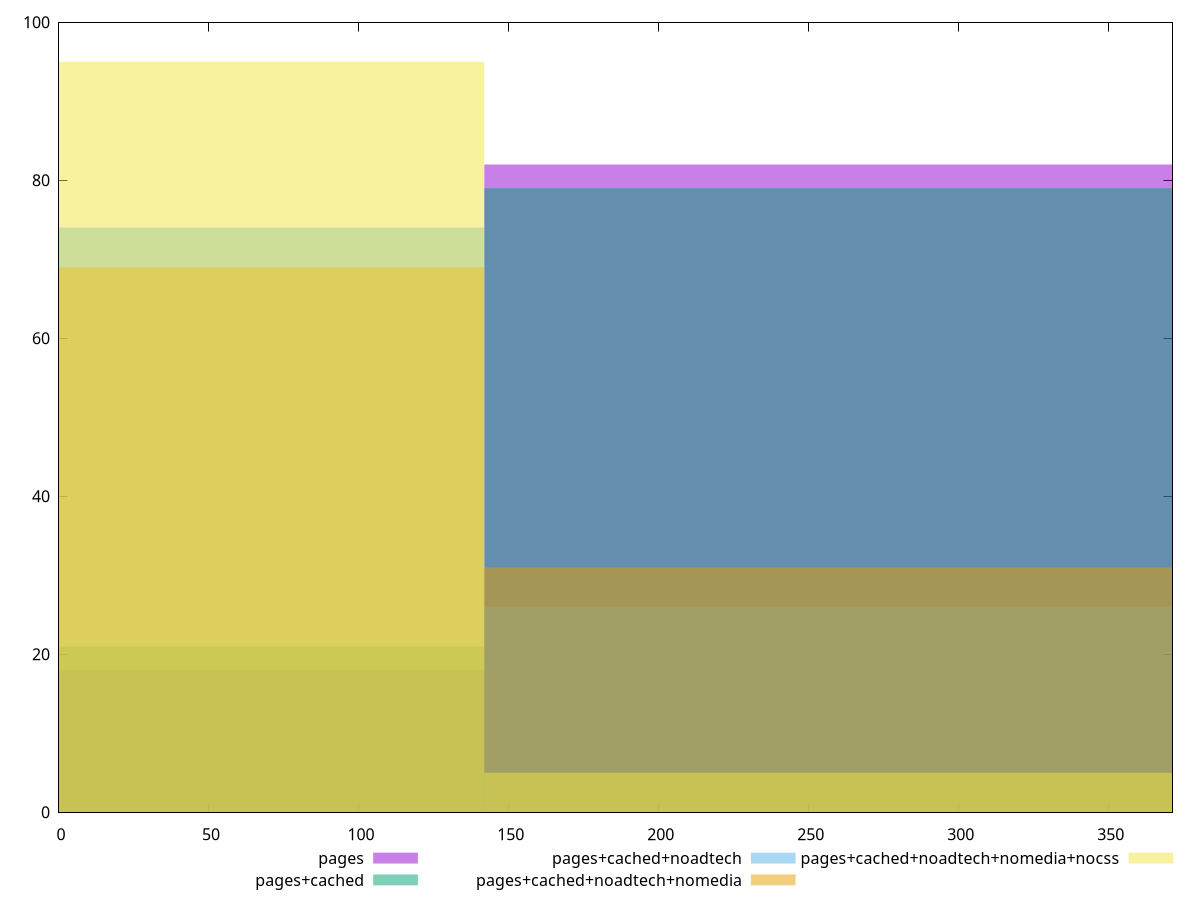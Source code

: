 reset

$pages <<EOF
283.59985147726866 82
0 18
EOF

$pagesCached <<EOF
283.59985147726866 79
0 21
EOF

$pagesCachedNoadtech <<EOF
283.59985147726866 26
0 74
EOF

$pagesCachedNoadtechNomedia <<EOF
283.59985147726866 31
0 69
EOF

$pagesCachedNoadtechNomediaNocss <<EOF
283.59985147726866 5
0 95
EOF

set key outside below
set boxwidth 283.59985147726866
set xrange [0:371.298]
set yrange [0:100]
set trange [0:100]
set style fill transparent solid 0.5 noborder
set terminal svg size 640, 530 enhanced background rgb 'white'
set output "report_00019_2021-02-10T18-14-37.922Z//uses-rel-preconnect/comparison/histogram/all_raw.svg"

plot $pages title "pages" with boxes, \
     $pagesCached title "pages+cached" with boxes, \
     $pagesCachedNoadtech title "pages+cached+noadtech" with boxes, \
     $pagesCachedNoadtechNomedia title "pages+cached+noadtech+nomedia" with boxes, \
     $pagesCachedNoadtechNomediaNocss title "pages+cached+noadtech+nomedia+nocss" with boxes

reset
